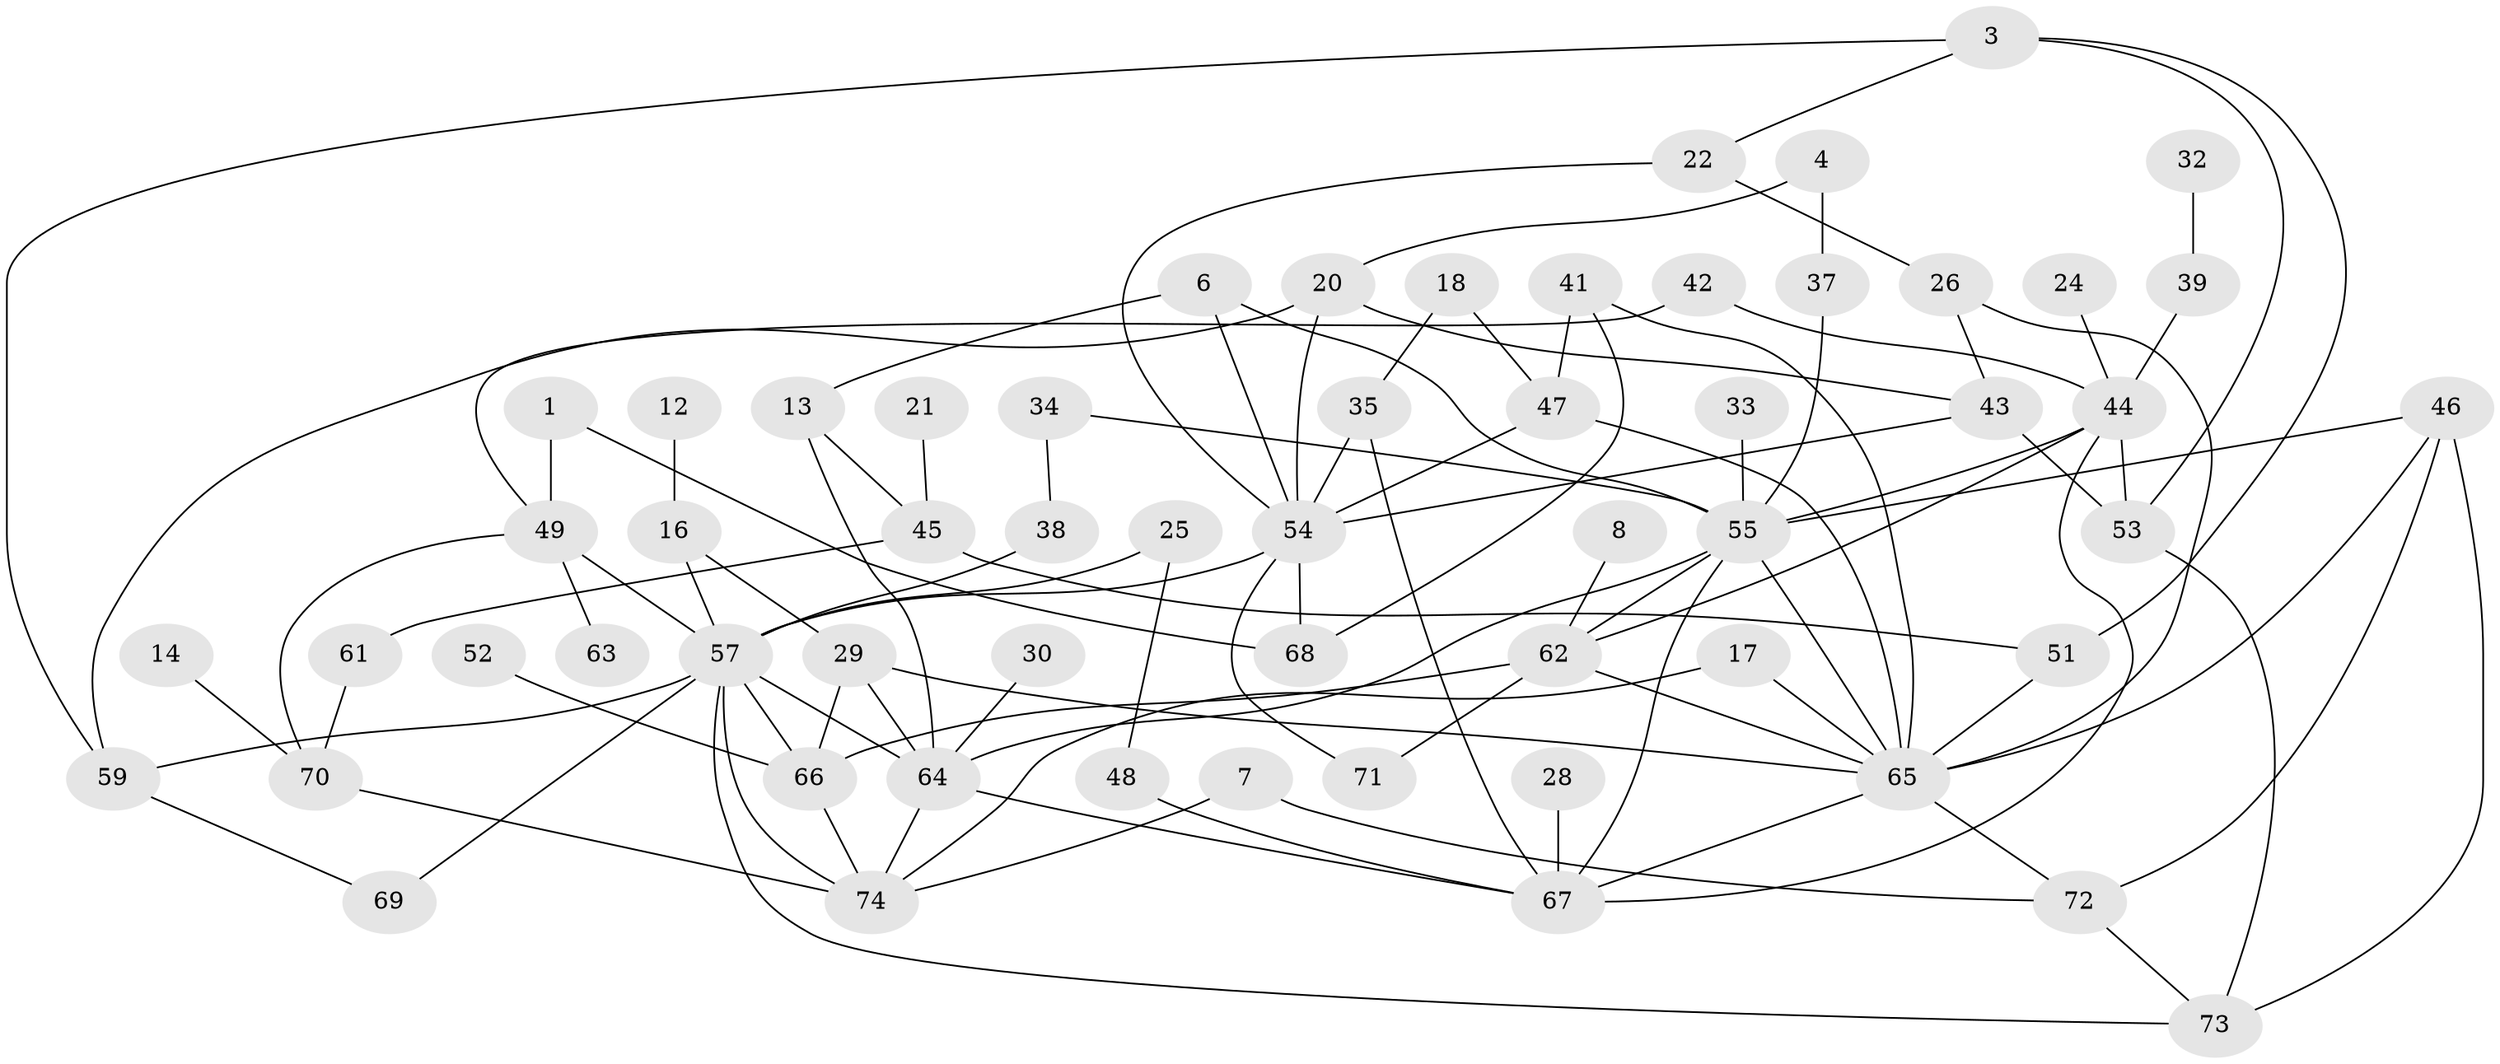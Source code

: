 // original degree distribution, {2: 0.30405405405405406, 3: 0.22972972972972974, 1: 0.16891891891891891, 4: 0.11486486486486487, 0: 0.10135135135135136, 6: 0.02027027027027027, 5: 0.0472972972972973, 7: 0.013513513513513514}
// Generated by graph-tools (version 1.1) at 2025/49/03/09/25 03:49:03]
// undirected, 58 vertices, 100 edges
graph export_dot {
graph [start="1"]
  node [color=gray90,style=filled];
  1;
  3;
  4;
  6;
  7;
  8;
  12;
  13;
  14;
  16;
  17;
  18;
  20;
  21;
  22;
  24;
  25;
  26;
  28;
  29;
  30;
  32;
  33;
  34;
  35;
  37;
  38;
  39;
  41;
  42;
  43;
  44;
  45;
  46;
  47;
  48;
  49;
  51;
  52;
  53;
  54;
  55;
  57;
  59;
  61;
  62;
  63;
  64;
  65;
  66;
  67;
  68;
  69;
  70;
  71;
  72;
  73;
  74;
  1 -- 49 [weight=1.0];
  1 -- 68 [weight=1.0];
  3 -- 22 [weight=1.0];
  3 -- 51 [weight=1.0];
  3 -- 53 [weight=1.0];
  3 -- 59 [weight=1.0];
  4 -- 20 [weight=1.0];
  4 -- 37 [weight=1.0];
  6 -- 13 [weight=1.0];
  6 -- 54 [weight=1.0];
  6 -- 55 [weight=1.0];
  7 -- 72 [weight=1.0];
  7 -- 74 [weight=1.0];
  8 -- 62 [weight=1.0];
  12 -- 16 [weight=1.0];
  13 -- 45 [weight=1.0];
  13 -- 64 [weight=1.0];
  14 -- 70 [weight=1.0];
  16 -- 29 [weight=1.0];
  16 -- 57 [weight=1.0];
  17 -- 65 [weight=1.0];
  17 -- 74 [weight=1.0];
  18 -- 35 [weight=1.0];
  18 -- 47 [weight=1.0];
  20 -- 43 [weight=1.0];
  20 -- 54 [weight=1.0];
  20 -- 59 [weight=1.0];
  21 -- 45 [weight=1.0];
  22 -- 26 [weight=1.0];
  22 -- 54 [weight=1.0];
  24 -- 44 [weight=1.0];
  25 -- 48 [weight=1.0];
  25 -- 57 [weight=1.0];
  26 -- 43 [weight=1.0];
  26 -- 65 [weight=1.0];
  28 -- 67 [weight=1.0];
  29 -- 64 [weight=1.0];
  29 -- 65 [weight=1.0];
  29 -- 66 [weight=1.0];
  30 -- 64 [weight=1.0];
  32 -- 39 [weight=1.0];
  33 -- 55 [weight=1.0];
  34 -- 38 [weight=1.0];
  34 -- 55 [weight=1.0];
  35 -- 54 [weight=1.0];
  35 -- 67 [weight=1.0];
  37 -- 55 [weight=1.0];
  38 -- 57 [weight=1.0];
  39 -- 44 [weight=1.0];
  41 -- 47 [weight=1.0];
  41 -- 65 [weight=1.0];
  41 -- 68 [weight=1.0];
  42 -- 44 [weight=1.0];
  42 -- 49 [weight=1.0];
  43 -- 53 [weight=1.0];
  43 -- 54 [weight=1.0];
  44 -- 53 [weight=1.0];
  44 -- 55 [weight=1.0];
  44 -- 62 [weight=1.0];
  44 -- 67 [weight=1.0];
  45 -- 51 [weight=1.0];
  45 -- 61 [weight=1.0];
  46 -- 55 [weight=1.0];
  46 -- 65 [weight=1.0];
  46 -- 72 [weight=1.0];
  46 -- 73 [weight=1.0];
  47 -- 54 [weight=1.0];
  47 -- 65 [weight=1.0];
  48 -- 67 [weight=1.0];
  49 -- 57 [weight=1.0];
  49 -- 63 [weight=1.0];
  49 -- 70 [weight=1.0];
  51 -- 65 [weight=1.0];
  52 -- 66 [weight=1.0];
  53 -- 73 [weight=1.0];
  54 -- 57 [weight=1.0];
  54 -- 68 [weight=1.0];
  54 -- 71 [weight=1.0];
  55 -- 62 [weight=1.0];
  55 -- 64 [weight=1.0];
  55 -- 65 [weight=1.0];
  55 -- 67 [weight=1.0];
  57 -- 59 [weight=1.0];
  57 -- 64 [weight=1.0];
  57 -- 66 [weight=1.0];
  57 -- 69 [weight=1.0];
  57 -- 73 [weight=1.0];
  57 -- 74 [weight=1.0];
  59 -- 69 [weight=1.0];
  61 -- 70 [weight=1.0];
  62 -- 65 [weight=1.0];
  62 -- 66 [weight=1.0];
  62 -- 71 [weight=1.0];
  64 -- 67 [weight=1.0];
  64 -- 74 [weight=1.0];
  65 -- 67 [weight=1.0];
  65 -- 72 [weight=1.0];
  66 -- 74 [weight=1.0];
  70 -- 74 [weight=1.0];
  72 -- 73 [weight=1.0];
}
